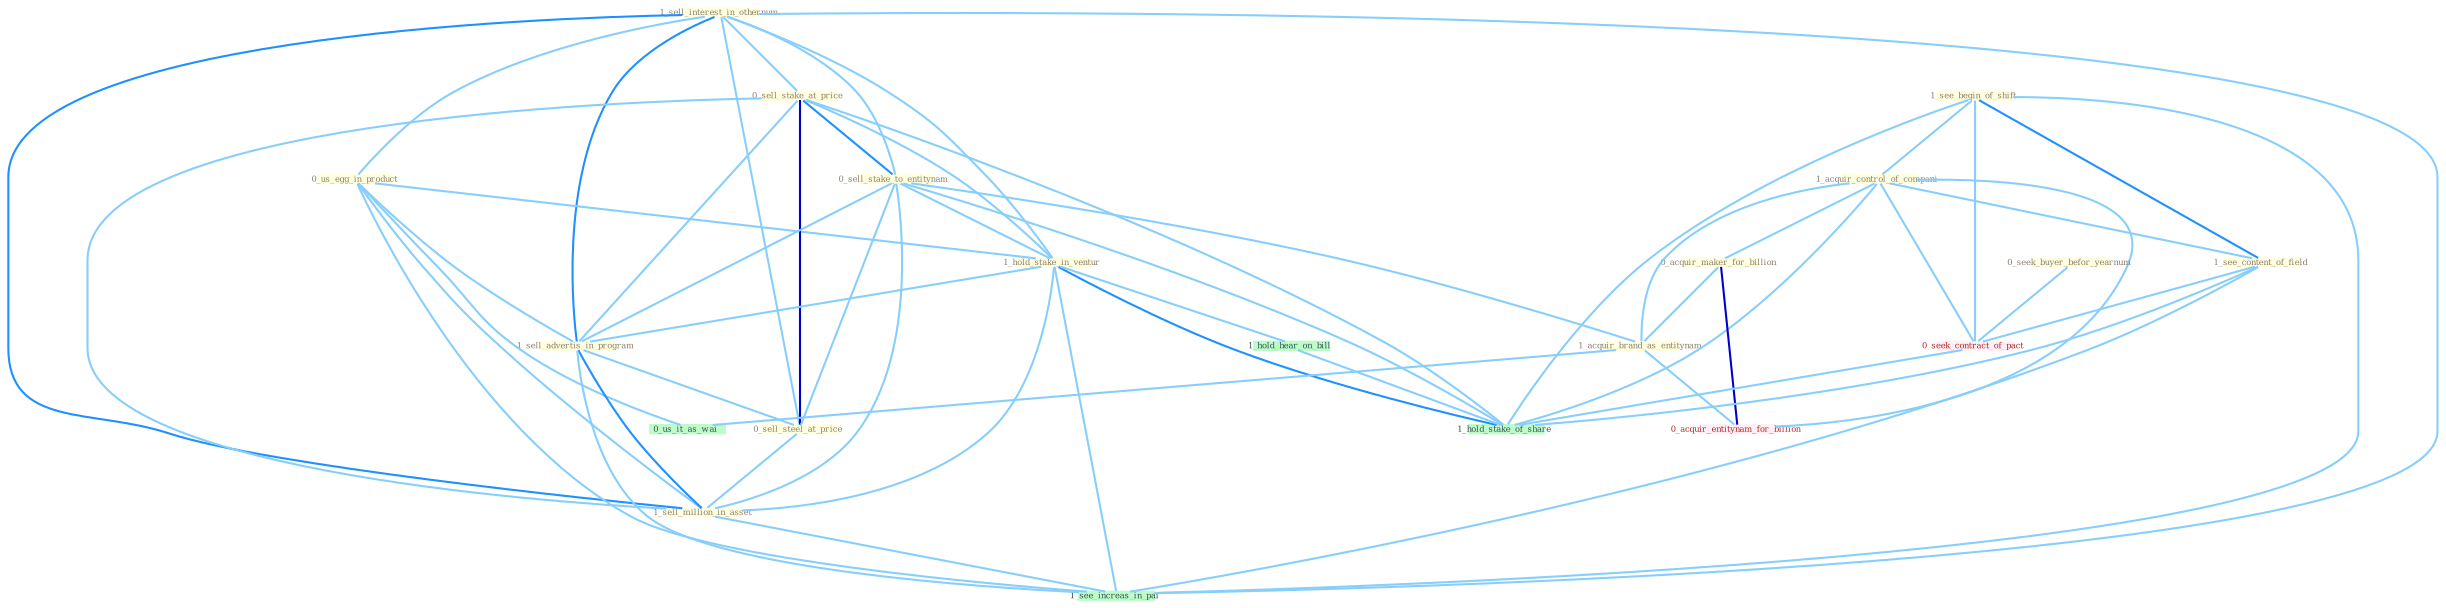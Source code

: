 Graph G{ 
    node
    [shape=polygon,style=filled,width=.5,height=.06,color="#BDFCC9",fixedsize=true,fontsize=4,
    fontcolor="#2f4f4f"];
    {node
    [color="#ffffe0", fontcolor="#8b7d6b"] "1_sell_interest_in_othernum " "1_see_begin_of_shift " "1_acquir_control_of_compani " "0_us_egg_in_product " "0_seek_buyer_befor_yearnum " "0_sell_stake_at_price " "0_acquir_maker_for_billion " "1_see_content_of_field " "0_sell_stake_to_entitynam " "1_hold_stake_in_ventur " "1_sell_advertis_in_program " "0_sell_steel_at_price " "1_acquir_brand_as_entitynam " "1_sell_million_in_asset "}
{node [color="#fff0f5", fontcolor="#b22222"] "0_seek_contract_of_pact " "0_acquir_entitynam_for_billion "}
edge [color="#B0E2FF"];

	"1_sell_interest_in_othernum " -- "0_us_egg_in_product " [w="1", color="#87cefa" ];
	"1_sell_interest_in_othernum " -- "0_sell_stake_at_price " [w="1", color="#87cefa" ];
	"1_sell_interest_in_othernum " -- "0_sell_stake_to_entitynam " [w="1", color="#87cefa" ];
	"1_sell_interest_in_othernum " -- "1_hold_stake_in_ventur " [w="1", color="#87cefa" ];
	"1_sell_interest_in_othernum " -- "1_sell_advertis_in_program " [w="2", color="#1e90ff" , len=0.8];
	"1_sell_interest_in_othernum " -- "0_sell_steel_at_price " [w="1", color="#87cefa" ];
	"1_sell_interest_in_othernum " -- "1_sell_million_in_asset " [w="2", color="#1e90ff" , len=0.8];
	"1_sell_interest_in_othernum " -- "1_see_increas_in_pai " [w="1", color="#87cefa" ];
	"1_see_begin_of_shift " -- "1_acquir_control_of_compani " [w="1", color="#87cefa" ];
	"1_see_begin_of_shift " -- "1_see_content_of_field " [w="2", color="#1e90ff" , len=0.8];
	"1_see_begin_of_shift " -- "0_seek_contract_of_pact " [w="1", color="#87cefa" ];
	"1_see_begin_of_shift " -- "1_see_increas_in_pai " [w="1", color="#87cefa" ];
	"1_see_begin_of_shift " -- "1_hold_stake_of_share " [w="1", color="#87cefa" ];
	"1_acquir_control_of_compani " -- "0_acquir_maker_for_billion " [w="1", color="#87cefa" ];
	"1_acquir_control_of_compani " -- "1_see_content_of_field " [w="1", color="#87cefa" ];
	"1_acquir_control_of_compani " -- "1_acquir_brand_as_entitynam " [w="1", color="#87cefa" ];
	"1_acquir_control_of_compani " -- "0_seek_contract_of_pact " [w="1", color="#87cefa" ];
	"1_acquir_control_of_compani " -- "0_acquir_entitynam_for_billion " [w="1", color="#87cefa" ];
	"1_acquir_control_of_compani " -- "1_hold_stake_of_share " [w="1", color="#87cefa" ];
	"0_us_egg_in_product " -- "1_hold_stake_in_ventur " [w="1", color="#87cefa" ];
	"0_us_egg_in_product " -- "1_sell_advertis_in_program " [w="1", color="#87cefa" ];
	"0_us_egg_in_product " -- "1_sell_million_in_asset " [w="1", color="#87cefa" ];
	"0_us_egg_in_product " -- "0_us_it_as_wai " [w="1", color="#87cefa" ];
	"0_us_egg_in_product " -- "1_see_increas_in_pai " [w="1", color="#87cefa" ];
	"0_seek_buyer_befor_yearnum " -- "0_seek_contract_of_pact " [w="1", color="#87cefa" ];
	"0_sell_stake_at_price " -- "0_sell_stake_to_entitynam " [w="2", color="#1e90ff" , len=0.8];
	"0_sell_stake_at_price " -- "1_hold_stake_in_ventur " [w="1", color="#87cefa" ];
	"0_sell_stake_at_price " -- "1_sell_advertis_in_program " [w="1", color="#87cefa" ];
	"0_sell_stake_at_price " -- "0_sell_steel_at_price " [w="3", color="#0000cd" , len=0.6];
	"0_sell_stake_at_price " -- "1_sell_million_in_asset " [w="1", color="#87cefa" ];
	"0_sell_stake_at_price " -- "1_hold_stake_of_share " [w="1", color="#87cefa" ];
	"0_acquir_maker_for_billion " -- "1_acquir_brand_as_entitynam " [w="1", color="#87cefa" ];
	"0_acquir_maker_for_billion " -- "0_acquir_entitynam_for_billion " [w="3", color="#0000cd" , len=0.6];
	"1_see_content_of_field " -- "0_seek_contract_of_pact " [w="1", color="#87cefa" ];
	"1_see_content_of_field " -- "1_see_increas_in_pai " [w="1", color="#87cefa" ];
	"1_see_content_of_field " -- "1_hold_stake_of_share " [w="1", color="#87cefa" ];
	"0_sell_stake_to_entitynam " -- "1_hold_stake_in_ventur " [w="1", color="#87cefa" ];
	"0_sell_stake_to_entitynam " -- "1_sell_advertis_in_program " [w="1", color="#87cefa" ];
	"0_sell_stake_to_entitynam " -- "0_sell_steel_at_price " [w="1", color="#87cefa" ];
	"0_sell_stake_to_entitynam " -- "1_acquir_brand_as_entitynam " [w="1", color="#87cefa" ];
	"0_sell_stake_to_entitynam " -- "1_sell_million_in_asset " [w="1", color="#87cefa" ];
	"0_sell_stake_to_entitynam " -- "1_hold_stake_of_share " [w="1", color="#87cefa" ];
	"1_hold_stake_in_ventur " -- "1_sell_advertis_in_program " [w="1", color="#87cefa" ];
	"1_hold_stake_in_ventur " -- "1_sell_million_in_asset " [w="1", color="#87cefa" ];
	"1_hold_stake_in_ventur " -- "1_see_increas_in_pai " [w="1", color="#87cefa" ];
	"1_hold_stake_in_ventur " -- "1_hold_hear_on_bill " [w="1", color="#87cefa" ];
	"1_hold_stake_in_ventur " -- "1_hold_stake_of_share " [w="2", color="#1e90ff" , len=0.8];
	"1_sell_advertis_in_program " -- "0_sell_steel_at_price " [w="1", color="#87cefa" ];
	"1_sell_advertis_in_program " -- "1_sell_million_in_asset " [w="2", color="#1e90ff" , len=0.8];
	"1_sell_advertis_in_program " -- "1_see_increas_in_pai " [w="1", color="#87cefa" ];
	"0_sell_steel_at_price " -- "1_sell_million_in_asset " [w="1", color="#87cefa" ];
	"1_acquir_brand_as_entitynam " -- "0_us_it_as_wai " [w="1", color="#87cefa" ];
	"1_acquir_brand_as_entitynam " -- "0_acquir_entitynam_for_billion " [w="1", color="#87cefa" ];
	"1_sell_million_in_asset " -- "1_see_increas_in_pai " [w="1", color="#87cefa" ];
	"0_seek_contract_of_pact " -- "1_hold_stake_of_share " [w="1", color="#87cefa" ];
	"1_hold_hear_on_bill " -- "1_hold_stake_of_share " [w="1", color="#87cefa" ];
}
